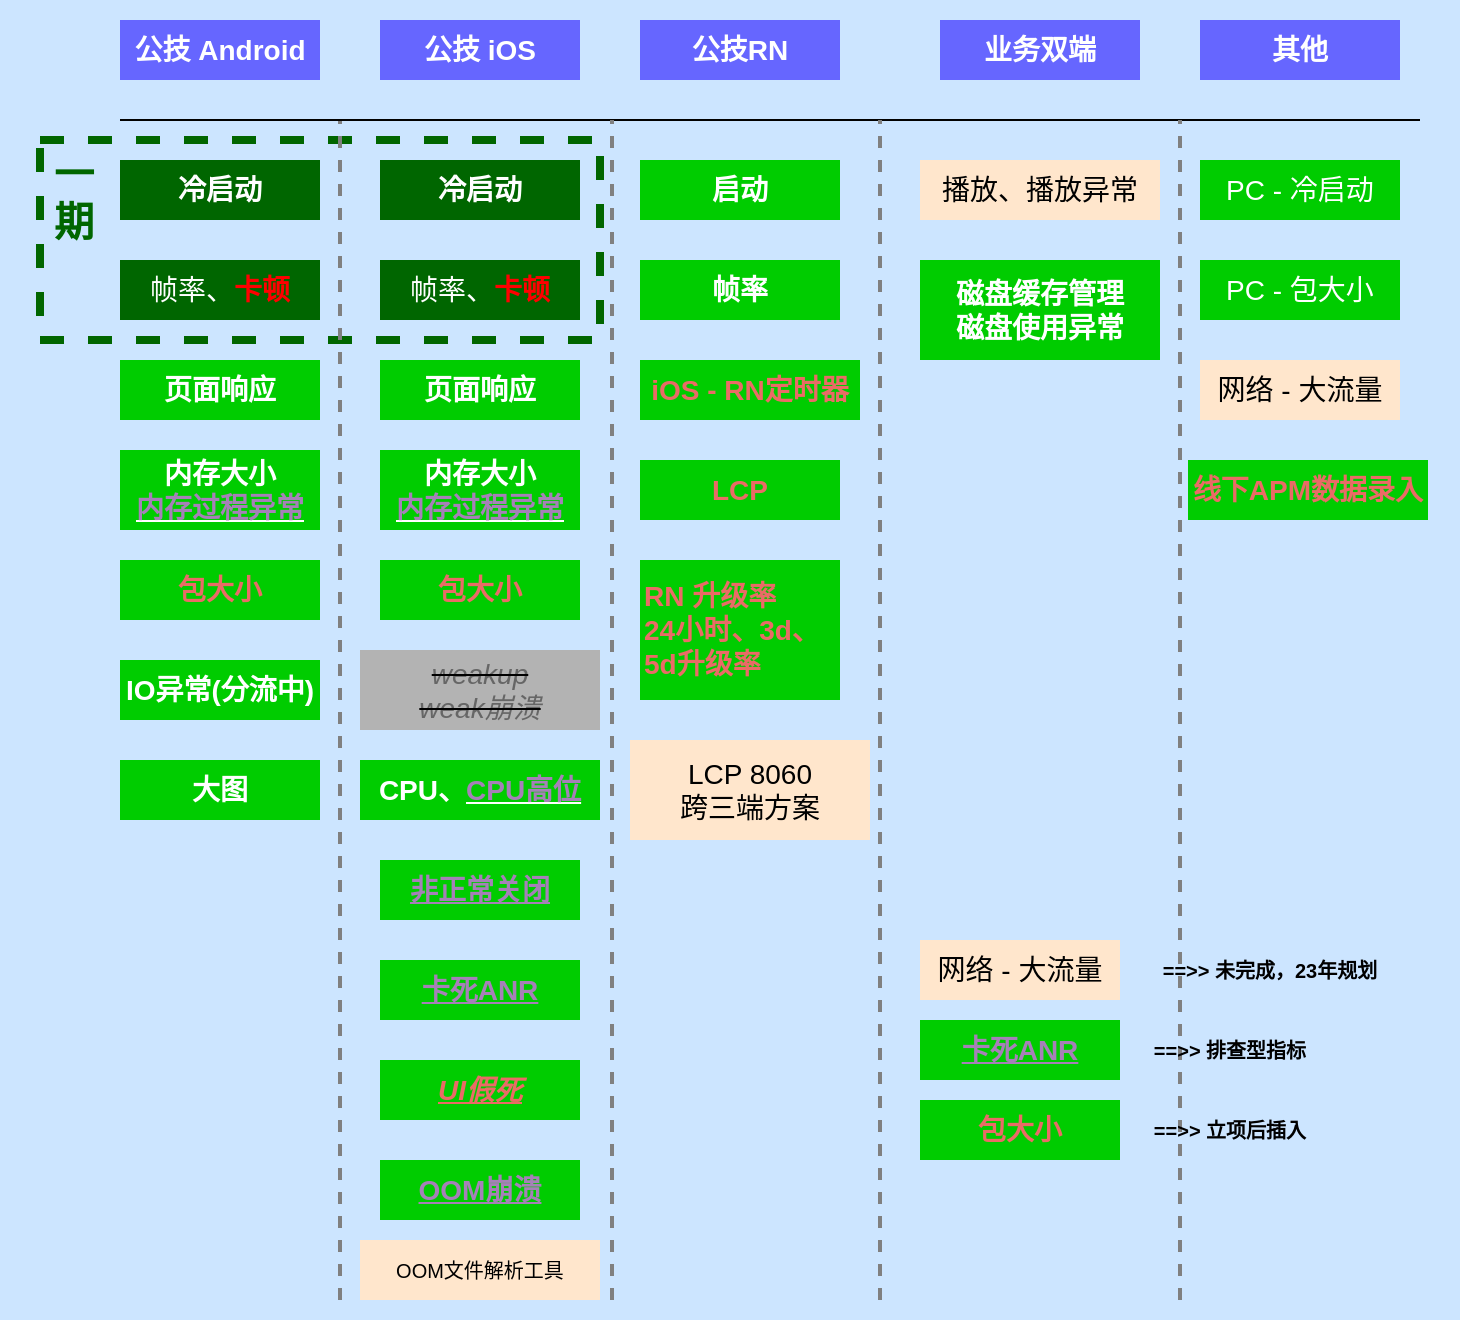 <mxfile version="20.8.18" type="github">
  <diagram name="第 1 页" id="4zSmk2vjV4_KE-LIG9aG">
    <mxGraphModel dx="2229" dy="780" grid="1" gridSize="10" guides="1" tooltips="1" connect="1" arrows="1" fold="1" page="1" pageScale="1" pageWidth="827" pageHeight="1169" math="0" shadow="0">
      <root>
        <mxCell id="0" />
        <mxCell id="1" parent="0" />
        <mxCell id="NjVWgUeqkpYDn7wtuAOI-38" value="" style="rounded=0;whiteSpace=wrap;html=1;fontSize=10;fillColor=#CCE5FF;strokeColor=none;" parent="1" vertex="1">
          <mxGeometry x="-20" y="150" width="730" height="660" as="geometry" />
        </mxCell>
        <mxCell id="tErHS6ZoIvAzQrCqWhK0-1" value="" style="rounded=0;whiteSpace=wrap;html=1;fillColor=none;dashed=1;strokeWidth=4;strokeColor=#006600;" vertex="1" parent="1">
          <mxGeometry y="220" width="280" height="100" as="geometry" />
        </mxCell>
        <mxCell id="NjVWgUeqkpYDn7wtuAOI-1" value="公技 Android" style="rounded=0;whiteSpace=wrap;html=1;fontSize=14;fontStyle=1;strokeColor=none;fillColor=#6666FF;fontColor=#FFFFFF;" parent="1" vertex="1">
          <mxGeometry x="40" y="160" width="100" height="30" as="geometry" />
        </mxCell>
        <mxCell id="NjVWgUeqkpYDn7wtuAOI-2" value="公技 iOS" style="rounded=0;whiteSpace=wrap;html=1;fontSize=14;fontStyle=1;strokeColor=none;fillColor=#6666FF;fontColor=#FFFFFF;" parent="1" vertex="1">
          <mxGeometry x="170" y="160" width="100" height="30" as="geometry" />
        </mxCell>
        <mxCell id="NjVWgUeqkpYDn7wtuAOI-3" value="公技RN" style="rounded=0;whiteSpace=wrap;html=1;fontSize=14;fontStyle=1;strokeColor=none;fillColor=#6666FF;fontColor=#FFFFFF;" parent="1" vertex="1">
          <mxGeometry x="300" y="160" width="100" height="30" as="geometry" />
        </mxCell>
        <mxCell id="NjVWgUeqkpYDn7wtuAOI-4" value="业务双端" style="rounded=0;whiteSpace=wrap;html=1;fontSize=14;fontStyle=1;strokeColor=none;fillColor=#6666FF;fontColor=#FFFFFF;" parent="1" vertex="1">
          <mxGeometry x="450" y="160" width="100" height="30" as="geometry" />
        </mxCell>
        <mxCell id="NjVWgUeqkpYDn7wtuAOI-6" value="其他" style="rounded=0;whiteSpace=wrap;html=1;fontSize=14;fontStyle=1;strokeColor=none;fillColor=#6666FF;fontColor=#FFFFFF;" parent="1" vertex="1">
          <mxGeometry x="580" y="160" width="100" height="30" as="geometry" />
        </mxCell>
        <mxCell id="NjVWgUeqkpYDn7wtuAOI-7" value="冷启动" style="rounded=0;whiteSpace=wrap;html=1;fontSize=14;fillColor=#006600;strokeColor=none;fontColor=#FFFFFF;fontStyle=1" parent="1" vertex="1">
          <mxGeometry x="40" y="230" width="100" height="30" as="geometry" />
        </mxCell>
        <mxCell id="NjVWgUeqkpYDn7wtuAOI-8" value="冷启动" style="rounded=0;whiteSpace=wrap;html=1;fontSize=14;fillColor=#006600;strokeColor=none;fontColor=#FFFFFF;fontStyle=1" parent="1" vertex="1">
          <mxGeometry x="170" y="230" width="100" height="30" as="geometry" />
        </mxCell>
        <mxCell id="NjVWgUeqkpYDn7wtuAOI-9" value="PC - 冷启动" style="rounded=0;whiteSpace=wrap;html=1;fontSize=14;strokeColor=none;fillColor=#00CC00;fontColor=#FFFFFF;" parent="1" vertex="1">
          <mxGeometry x="580" y="230" width="100" height="30" as="geometry" />
        </mxCell>
        <mxCell id="NjVWgUeqkpYDn7wtuAOI-10" value="启动" style="rounded=0;whiteSpace=wrap;html=1;fontSize=14;strokeColor=none;fillColor=#00CC00;fontColor=#FFFFFF;fontStyle=1" parent="1" vertex="1">
          <mxGeometry x="300" y="230" width="100" height="30" as="geometry" />
        </mxCell>
        <mxCell id="NjVWgUeqkpYDn7wtuAOI-11" value="&lt;font color=&quot;#ffffff&quot;&gt;帧率、&lt;/font&gt;&lt;b style=&quot;&quot;&gt;&lt;font color=&quot;#ff0000&quot;&gt;卡顿&lt;/font&gt;&lt;/b&gt;" style="rounded=0;whiteSpace=wrap;html=1;fontSize=14;fillColor=#006600;strokeColor=none;" parent="1" vertex="1">
          <mxGeometry x="40" y="280" width="100" height="30" as="geometry" />
        </mxCell>
        <mxCell id="NjVWgUeqkpYDn7wtuAOI-12" value="&lt;font color=&quot;#ffffff&quot;&gt;帧率、&lt;/font&gt;&lt;b style=&quot;&quot;&gt;&lt;font color=&quot;#ff0000&quot;&gt;卡顿&lt;/font&gt;&lt;/b&gt;" style="rounded=0;whiteSpace=wrap;html=1;fontSize=14;fillColor=#006600;strokeColor=none;" parent="1" vertex="1">
          <mxGeometry x="170" y="280" width="100" height="30" as="geometry" />
        </mxCell>
        <mxCell id="NjVWgUeqkpYDn7wtuAOI-13" value="&lt;font color=&quot;#ffffff&quot;&gt;帧率&lt;/font&gt;" style="rounded=0;whiteSpace=wrap;html=1;fontSize=14;fillColor=#00CC00;strokeColor=none;fontStyle=1" parent="1" vertex="1">
          <mxGeometry x="300" y="280" width="100" height="30" as="geometry" />
        </mxCell>
        <mxCell id="NjVWgUeqkpYDn7wtuAOI-14" value="页面响应" style="rounded=0;whiteSpace=wrap;html=1;fontSize=14;fillColor=#00CC00;strokeColor=none;fontColor=#FFFFFF;fontStyle=1" parent="1" vertex="1">
          <mxGeometry x="40" y="330" width="100" height="30" as="geometry" />
        </mxCell>
        <mxCell id="NjVWgUeqkpYDn7wtuAOI-15" value="页面响应" style="rounded=0;whiteSpace=wrap;html=1;fontSize=14;fillColor=#00CC00;strokeColor=none;fontColor=#FFFFFF;fontStyle=1" parent="1" vertex="1">
          <mxGeometry x="170" y="330" width="100" height="30" as="geometry" />
        </mxCell>
        <mxCell id="NjVWgUeqkpYDn7wtuAOI-16" value="IO异常(分流中)" style="rounded=0;whiteSpace=wrap;html=1;fontSize=14;fillColor=#00CC00;strokeColor=none;fontColor=#FFFFFF;fontStyle=1" parent="1" vertex="1">
          <mxGeometry x="40" y="480" width="100" height="30" as="geometry" />
        </mxCell>
        <mxCell id="NjVWgUeqkpYDn7wtuAOI-17" value="&lt;strike&gt;&lt;i&gt;&lt;font color=&quot;#666666&quot;&gt;weakup&lt;br&gt;weak崩溃&lt;/font&gt;&lt;/i&gt;&lt;/strike&gt;" style="rounded=0;whiteSpace=wrap;html=1;fontSize=14;strokeColor=none;fillColor=#B3B3B3;fontStyle=0" parent="1" vertex="1">
          <mxGeometry x="160" y="475" width="120" height="40" as="geometry" />
        </mxCell>
        <mxCell id="NjVWgUeqkpYDn7wtuAOI-18" value="大图" style="rounded=0;whiteSpace=wrap;html=1;fontSize=14;fillColor=#00CC00;strokeColor=none;fontColor=#FFFFFF;fontStyle=1" parent="1" vertex="1">
          <mxGeometry x="40" y="530" width="100" height="30" as="geometry" />
        </mxCell>
        <mxCell id="NjVWgUeqkpYDn7wtuAOI-19" value="CPU、&lt;u style=&quot;&quot;&gt;&lt;font color=&quot;#a680b8&quot;&gt;CPU高位&lt;/font&gt;&lt;/u&gt;" style="rounded=0;whiteSpace=wrap;html=1;fontSize=14;fillColor=#00CC00;strokeColor=none;fontColor=#FFFFFF;fontStyle=1" parent="1" vertex="1">
          <mxGeometry x="160" y="530" width="120" height="30" as="geometry" />
        </mxCell>
        <mxCell id="NjVWgUeqkpYDn7wtuAOI-21" value="非正常关闭" style="rounded=0;whiteSpace=wrap;html=1;fontSize=14;fillColor=#00CC00;strokeColor=none;fontColor=#A680B8;fontStyle=5" parent="1" vertex="1">
          <mxGeometry x="170" y="580" width="100" height="30" as="geometry" />
        </mxCell>
        <mxCell id="NjVWgUeqkpYDn7wtuAOI-22" value="卡死ANR" style="rounded=0;whiteSpace=wrap;html=1;fontSize=14;fillColor=#00CC00;strokeColor=none;fontColor=#A680B8;fontStyle=5" parent="1" vertex="1">
          <mxGeometry x="170" y="630" width="100" height="30" as="geometry" />
        </mxCell>
        <mxCell id="NjVWgUeqkpYDn7wtuAOI-23" value="UI假死" style="rounded=0;whiteSpace=wrap;html=1;fontSize=14;fillColor=#00CC00;strokeColor=none;fontColor=#EA6B66;fontStyle=7" parent="1" vertex="1">
          <mxGeometry x="170" y="680" width="100" height="30" as="geometry" />
        </mxCell>
        <mxCell id="NjVWgUeqkpYDn7wtuAOI-24" value="播放、播放异常" style="rounded=0;whiteSpace=wrap;html=1;fontSize=14;fillColor=#FFE6CC;strokeColor=none;" parent="1" vertex="1">
          <mxGeometry x="440" y="230" width="120" height="30" as="geometry" />
        </mxCell>
        <mxCell id="NjVWgUeqkpYDn7wtuAOI-25" value="磁盘缓存管理&lt;br&gt;磁盘使用异常" style="rounded=0;whiteSpace=wrap;html=1;fontSize=14;fillColor=#00CC00;strokeColor=none;fontColor=#FFFFFF;fontStyle=1" parent="1" vertex="1">
          <mxGeometry x="440" y="280" width="120" height="50" as="geometry" />
        </mxCell>
        <mxCell id="NjVWgUeqkpYDn7wtuAOI-26" value="&lt;div&gt;RN 升级率&lt;/div&gt;&lt;div&gt;24小时、3d、&lt;br&gt;5d升级率&lt;/div&gt;" style="rounded=0;whiteSpace=wrap;html=1;fontSize=14;align=left;fillColor=#00CC00;strokeColor=none;fontColor=#EA6B66;fontStyle=1" parent="1" vertex="1">
          <mxGeometry x="300" y="430" width="100" height="70" as="geometry" />
        </mxCell>
        <mxCell id="NjVWgUeqkpYDn7wtuAOI-27" value="包大小" style="rounded=0;whiteSpace=wrap;html=1;fontSize=14;fillColor=#00CC00;strokeColor=none;fontColor=#EA6B66;fontStyle=1" parent="1" vertex="1">
          <mxGeometry x="40" y="430" width="100" height="30" as="geometry" />
        </mxCell>
        <mxCell id="NjVWgUeqkpYDn7wtuAOI-28" value="包大小" style="rounded=0;whiteSpace=wrap;html=1;fontSize=14;fillColor=#00CC00;strokeColor=none;fontColor=#EA6B66;fontStyle=1" parent="1" vertex="1">
          <mxGeometry x="170" y="430" width="100" height="30" as="geometry" />
        </mxCell>
        <mxCell id="NjVWgUeqkpYDn7wtuAOI-29" value="OOM崩溃" style="rounded=0;whiteSpace=wrap;html=1;fontSize=14;fillColor=#00CC00;strokeColor=none;fontColor=#A680B8;fontStyle=5" parent="1" vertex="1">
          <mxGeometry x="170" y="730" width="100" height="30" as="geometry" />
        </mxCell>
        <mxCell id="NjVWgUeqkpYDn7wtuAOI-30" value="OOM文件解析工具" style="rounded=0;whiteSpace=wrap;html=1;fontSize=10;strokeColor=none;fillColor=#FFE6CC;" parent="1" vertex="1">
          <mxGeometry x="160" y="770" width="120" height="30" as="geometry" />
        </mxCell>
        <mxCell id="NjVWgUeqkpYDn7wtuAOI-32" value="网络 - 大流量" style="rounded=0;whiteSpace=wrap;html=1;fontSize=14;strokeColor=none;fillColor=#FFE6CC;" parent="1" vertex="1">
          <mxGeometry x="580" y="330" width="100" height="30" as="geometry" />
        </mxCell>
        <mxCell id="NjVWgUeqkpYDn7wtuAOI-34" value="线下APM数据录入" style="rounded=0;whiteSpace=wrap;html=1;fontSize=14;fillColor=#00CC00;strokeColor=none;fontColor=#EA6B66;fontStyle=1" parent="1" vertex="1">
          <mxGeometry x="574" y="380" width="120" height="30" as="geometry" />
        </mxCell>
        <mxCell id="NjVWgUeqkpYDn7wtuAOI-35" value="&lt;div&gt;iOS -&amp;nbsp;&lt;span style=&quot;background-color: initial;&quot;&gt;RN定时器&lt;/span&gt;&lt;/div&gt;" style="rounded=0;whiteSpace=wrap;html=1;fontSize=14;align=center;fillColor=#00CC00;strokeColor=none;fontColor=#EA6B66;fontStyle=1" parent="1" vertex="1">
          <mxGeometry x="300" y="330" width="110" height="30" as="geometry" />
        </mxCell>
        <mxCell id="NjVWgUeqkpYDn7wtuAOI-36" value="&lt;div&gt;LCP&lt;/div&gt;" style="rounded=0;whiteSpace=wrap;html=1;fontSize=14;align=center;fillColor=#00CC00;strokeColor=none;fontColor=#EA6B66;fontStyle=1" parent="1" vertex="1">
          <mxGeometry x="300" y="380" width="100" height="30" as="geometry" />
        </mxCell>
        <mxCell id="NjVWgUeqkpYDn7wtuAOI-41" value="" style="endArrow=none;dashed=1;html=1;strokeWidth=2;rounded=0;fontSize=10;fontColor=#EA6B66;strokeColor=#808080;" parent="1" edge="1">
          <mxGeometry width="50" height="50" relative="1" as="geometry">
            <mxPoint x="150" y="800" as="sourcePoint" />
            <mxPoint x="150" y="210" as="targetPoint" />
          </mxGeometry>
        </mxCell>
        <mxCell id="NjVWgUeqkpYDn7wtuAOI-42" value="" style="endArrow=none;html=1;rounded=0;fontSize=10;fontColor=#EA6B66;" parent="1" edge="1">
          <mxGeometry width="50" height="50" relative="1" as="geometry">
            <mxPoint x="40" y="210" as="sourcePoint" />
            <mxPoint x="690" y="210" as="targetPoint" />
          </mxGeometry>
        </mxCell>
        <mxCell id="NjVWgUeqkpYDn7wtuAOI-43" value="" style="endArrow=none;dashed=1;html=1;strokeWidth=2;rounded=0;fontSize=10;fontColor=#EA6B66;strokeColor=#808080;" parent="1" edge="1">
          <mxGeometry width="50" height="50" relative="1" as="geometry">
            <mxPoint x="286" y="800" as="sourcePoint" />
            <mxPoint x="286" y="210" as="targetPoint" />
          </mxGeometry>
        </mxCell>
        <mxCell id="NjVWgUeqkpYDn7wtuAOI-44" value="" style="endArrow=none;dashed=1;html=1;strokeWidth=2;rounded=0;fontSize=10;fontColor=#EA6B66;strokeColor=#808080;" parent="1" edge="1">
          <mxGeometry width="50" height="50" relative="1" as="geometry">
            <mxPoint x="420" y="800" as="sourcePoint" />
            <mxPoint x="420" y="210" as="targetPoint" />
          </mxGeometry>
        </mxCell>
        <mxCell id="NjVWgUeqkpYDn7wtuAOI-45" value="" style="endArrow=none;dashed=1;html=1;strokeWidth=2;rounded=0;fontSize=10;fontColor=#EA6B66;strokeColor=#808080;" parent="1" edge="1">
          <mxGeometry width="50" height="50" relative="1" as="geometry">
            <mxPoint x="570" y="800" as="sourcePoint" />
            <mxPoint x="570" y="210" as="targetPoint" />
          </mxGeometry>
        </mxCell>
        <mxCell id="NjVWgUeqkpYDn7wtuAOI-57" value="内存大小&lt;br&gt;&lt;u style=&quot;&quot;&gt;&lt;font color=&quot;#a680b8&quot;&gt;内存过程异常&lt;/font&gt;&lt;/u&gt;" style="rounded=0;whiteSpace=wrap;html=1;fontSize=14;fillColor=#00CC00;strokeColor=none;fontColor=#FFFFFF;fontStyle=1" parent="1" vertex="1">
          <mxGeometry x="40" y="375" width="100" height="40" as="geometry" />
        </mxCell>
        <mxCell id="NjVWgUeqkpYDn7wtuAOI-58" value="内存大小&lt;br&gt;&lt;u&gt;&lt;font color=&quot;#a680b8&quot;&gt;内存过程异常&lt;/font&gt;&lt;/u&gt;" style="rounded=0;whiteSpace=wrap;html=1;fontSize=14;fillColor=#00CC00;strokeColor=none;fontColor=#FFFFFF;fontStyle=1" parent="1" vertex="1">
          <mxGeometry x="170" y="375" width="100" height="40" as="geometry" />
        </mxCell>
        <mxCell id="NjVWgUeqkpYDn7wtuAOI-64" value="&lt;b&gt;&lt;font color=&quot;#000000&quot;&gt;==&amp;gt;&amp;gt; 未完成，23年规划&lt;/font&gt;&lt;/b&gt;" style="text;html=1;strokeColor=none;fillColor=none;align=center;verticalAlign=middle;whiteSpace=wrap;rounded=0;fontSize=10;fontColor=#E6B1FF;" parent="1" vertex="1">
          <mxGeometry x="540" y="620" width="150" height="30" as="geometry" />
        </mxCell>
        <mxCell id="NjVWgUeqkpYDn7wtuAOI-70" value="网络 - 大流量" style="rounded=0;whiteSpace=wrap;html=1;fontSize=14;strokeColor=none;fillColor=#FFE6CC;" parent="1" vertex="1">
          <mxGeometry x="440" y="620" width="100" height="30" as="geometry" />
        </mxCell>
        <mxCell id="NjVWgUeqkpYDn7wtuAOI-71" value="卡死ANR" style="rounded=0;whiteSpace=wrap;html=1;fontSize=14;fillColor=#00CC00;strokeColor=none;fontColor=#A680B8;fontStyle=5" parent="1" vertex="1">
          <mxGeometry x="440" y="660" width="100" height="30" as="geometry" />
        </mxCell>
        <mxCell id="NjVWgUeqkpYDn7wtuAOI-72" value="&lt;b&gt;&lt;font color=&quot;#000000&quot;&gt;==&amp;gt;&amp;gt; 排查型指标&lt;/font&gt;&lt;/b&gt;" style="text;html=1;strokeColor=none;fillColor=none;align=center;verticalAlign=middle;whiteSpace=wrap;rounded=0;fontSize=10;fontColor=#E6B1FF;" parent="1" vertex="1">
          <mxGeometry x="540" y="660" width="110" height="30" as="geometry" />
        </mxCell>
        <mxCell id="NjVWgUeqkpYDn7wtuAOI-73" value="包大小" style="rounded=0;whiteSpace=wrap;html=1;fontSize=14;fillColor=#00CC00;strokeColor=none;fontColor=#EA6B66;fontStyle=1" parent="1" vertex="1">
          <mxGeometry x="440" y="700" width="100" height="30" as="geometry" />
        </mxCell>
        <mxCell id="NjVWgUeqkpYDn7wtuAOI-74" value="&lt;b&gt;&lt;font color=&quot;#000000&quot;&gt;==&amp;gt;&amp;gt; 立项后插入&lt;/font&gt;&lt;/b&gt;" style="text;html=1;strokeColor=none;fillColor=none;align=center;verticalAlign=middle;whiteSpace=wrap;rounded=0;fontSize=10;fontColor=#E6B1FF;" parent="1" vertex="1">
          <mxGeometry x="540" y="700" width="110" height="30" as="geometry" />
        </mxCell>
        <mxCell id="NjVWgUeqkpYDn7wtuAOI-75" value="PC - 包大小" style="rounded=0;whiteSpace=wrap;html=1;fontSize=14;strokeColor=none;fillColor=#00CC00;fontColor=#FFFFFF;" parent="1" vertex="1">
          <mxGeometry x="580" y="280" width="100" height="30" as="geometry" />
        </mxCell>
        <mxCell id="NjVWgUeqkpYDn7wtuAOI-76" value="LCP 8060&lt;br&gt;跨三端方案" style="rounded=0;whiteSpace=wrap;html=1;fontSize=14;fillColor=#FFE6CC;strokeColor=none;" parent="1" vertex="1">
          <mxGeometry x="295" y="520" width="120" height="50" as="geometry" />
        </mxCell>
        <mxCell id="tErHS6ZoIvAzQrCqWhK0-2" value="一&lt;br style=&quot;font-size: 20px;&quot;&gt;期" style="text;html=1;strokeColor=none;fillColor=none;align=center;verticalAlign=middle;whiteSpace=wrap;rounded=0;fontStyle=1;fontColor=#006600;fontSize=20;" vertex="1" parent="1">
          <mxGeometry x="2" y="233" width="30" height="30" as="geometry" />
        </mxCell>
      </root>
    </mxGraphModel>
  </diagram>
</mxfile>
